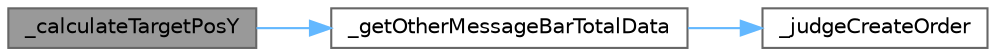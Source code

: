 digraph "_calculateTargetPosY"
{
 // LATEX_PDF_SIZE
  bgcolor="transparent";
  edge [fontname=Helvetica,fontsize=10,labelfontname=Helvetica,labelfontsize=10];
  node [fontname=Helvetica,fontsize=10,shape=box,height=0.2,width=0.4];
  rankdir="LR";
  Node1 [id="Node000001",label="_calculateTargetPosY",height=0.2,width=0.4,color="gray40", fillcolor="grey60", style="filled", fontcolor="black",tooltip="计算目标Y坐标"];
  Node1 -> Node2 [id="edge1_Node000001_Node000002",color="steelblue1",style="solid",tooltip=" "];
  Node2 [id="Node000002",label="_getOtherMessageBarTotalData",height=0.2,width=0.4,color="grey40", fillcolor="white", style="filled",URL="$class_ela_message_bar_private.html#a71e3570e0a97c45d2b1bd8386b53ed81",tooltip="获取其他消息栏的总高度和次序信息"];
  Node2 -> Node3 [id="edge2_Node000002_Node000003",color="steelblue1",style="solid",tooltip=" "];
  Node3 [id="Node000003",label="_judgeCreateOrder",height=0.2,width=0.4,color="grey40", fillcolor="white", style="filled",URL="$class_ela_message_bar_private.html#a9e6d8241c8039a74eec452722d6af4a7",tooltip="判断消息栏创建顺序"];
}

